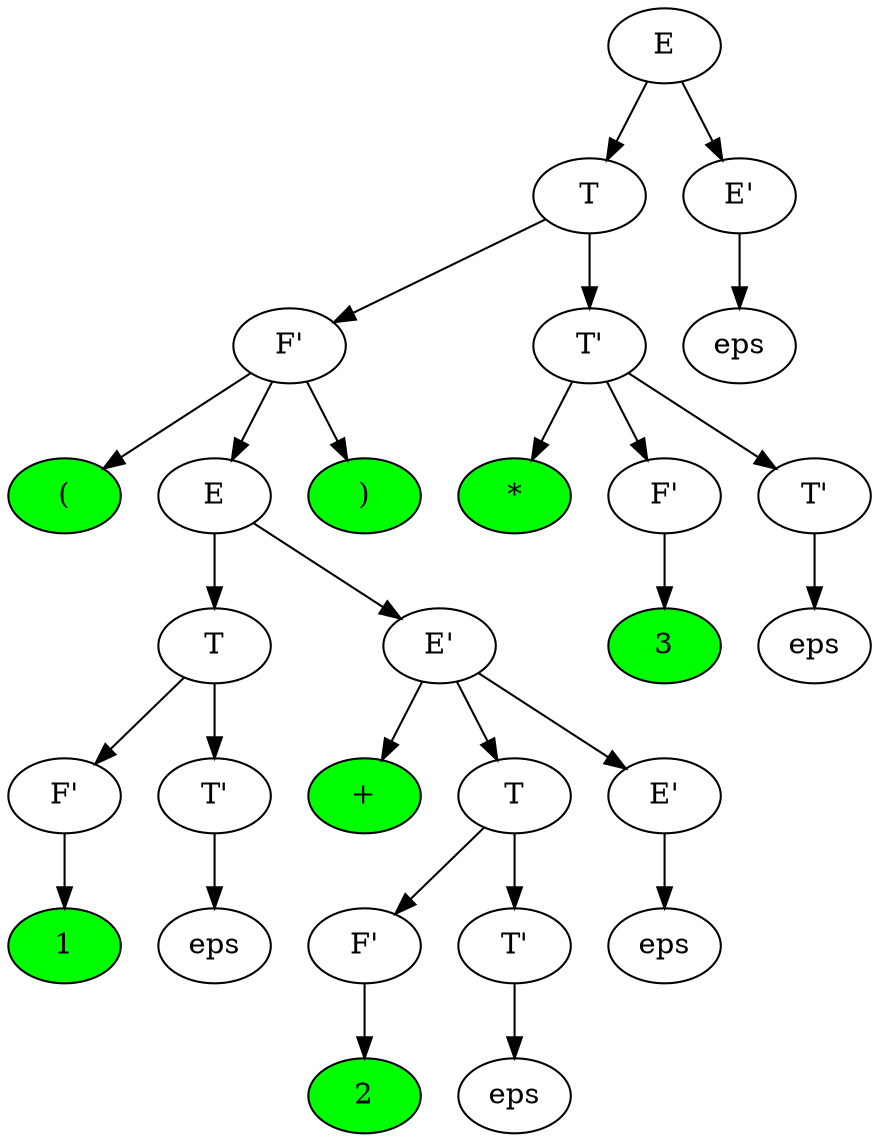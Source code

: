 digraph parseTree {
	ordering=out;
	a_0 [label="E"];
	a_1 [label="T"];
	a_2 [label="F'"];
	a_3 [label="("; style=filled; fillcolor=green;];
	a_4 [label="E"];
	a_5 [label="T"];
	a_6 [label="F'"];
	a_7 [label="1"; style=filled; fillcolor=green;];
	a_6 -> a_7
	a_8 [label="T'"];
	a_9 [label="eps"];
	a_8 -> a_9
	a_5 -> a_6
	a_5 -> a_8
	a_10 [label="E'"];
	a_11 [label="+"; style=filled; fillcolor=green;];
	a_12 [label="T"];
	a_13 [label="F'"];
	a_14 [label="2"; style=filled; fillcolor=green;];
	a_13 -> a_14
	a_15 [label="T'"];
	a_16 [label="eps"];
	a_15 -> a_16
	a_12 -> a_13
	a_12 -> a_15
	a_17 [label="E'"];
	a_18 [label="eps"];
	a_17 -> a_18
	a_10 -> a_11
	a_10 -> a_12
	a_10 -> a_17
	a_4 -> a_5
	a_4 -> a_10
	a_19 [label=")"; style=filled; fillcolor=green;];
	a_2 -> a_3
	a_2 -> a_4
	a_2 -> a_19
	a_20 [label="T'"];
	a_21 [label="*"; style=filled; fillcolor=green;];
	a_22 [label="F'"];
	a_23 [label="3"; style=filled; fillcolor=green;];
	a_22 -> a_23
	a_24 [label="T'"];
	a_25 [label="eps"];
	a_24 -> a_25
	a_20 -> a_21
	a_20 -> a_22
	a_20 -> a_24
	a_1 -> a_2
	a_1 -> a_20
	a_26 [label="E'"];
	a_27 [label="eps"];
	a_26 -> a_27
	a_0 -> a_1
	a_0 -> a_26
}
